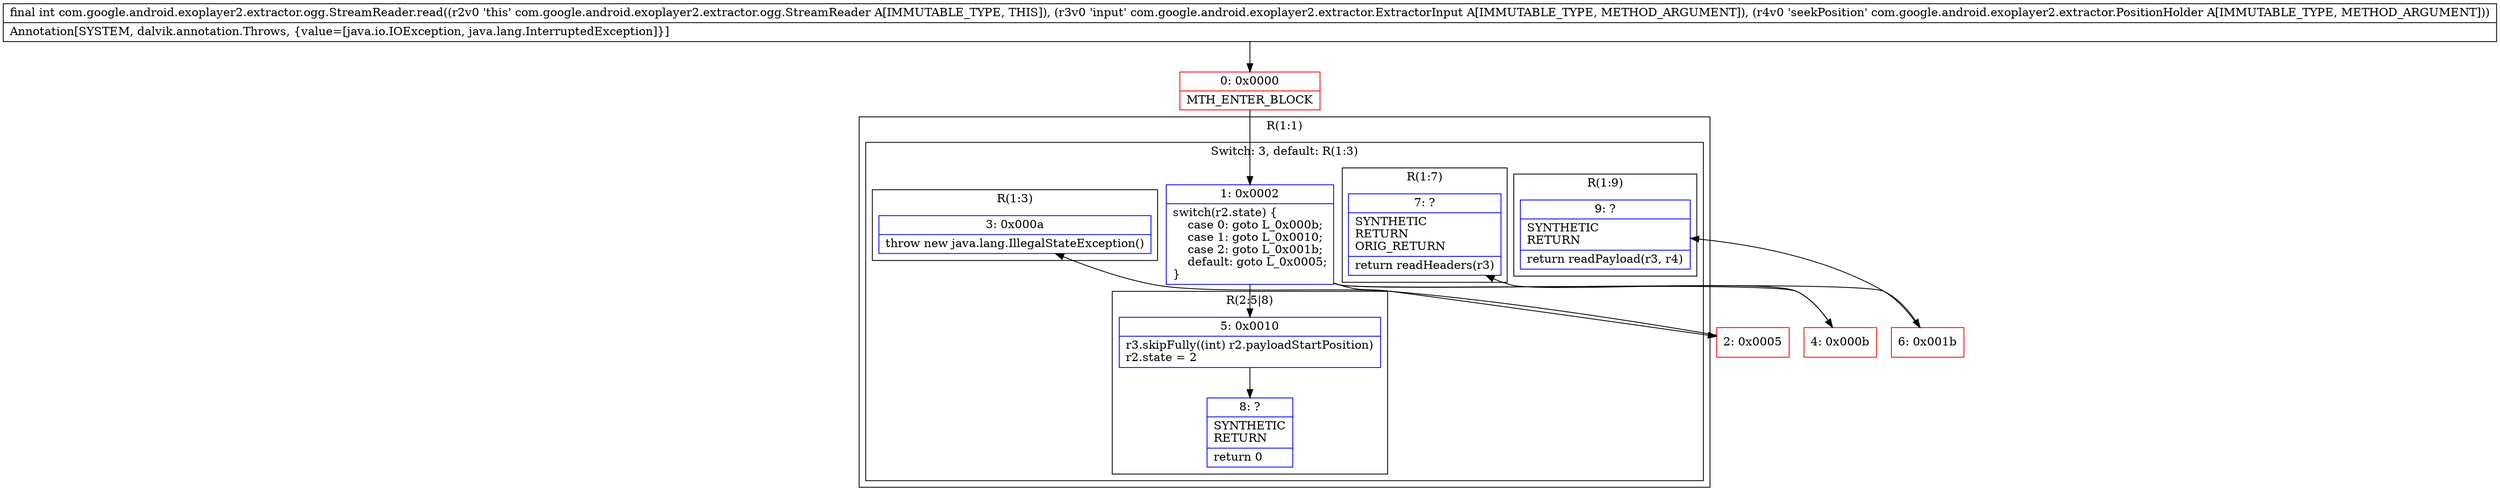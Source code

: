 digraph "CFG forcom.google.android.exoplayer2.extractor.ogg.StreamReader.read(Lcom\/google\/android\/exoplayer2\/extractor\/ExtractorInput;Lcom\/google\/android\/exoplayer2\/extractor\/PositionHolder;)I" {
subgraph cluster_Region_2098437744 {
label = "R(1:1)";
node [shape=record,color=blue];
subgraph cluster_SwitchRegion_1365345572 {
label = "Switch: 3, default: R(1:3)";
node [shape=record,color=blue];
Node_1 [shape=record,label="{1\:\ 0x0002|switch(r2.state) \{\l    case 0: goto L_0x000b;\l    case 1: goto L_0x0010;\l    case 2: goto L_0x001b;\l    default: goto L_0x0005;\l\}\l}"];
subgraph cluster_Region_1284071067 {
label = "R(1:7)";
node [shape=record,color=blue];
Node_7 [shape=record,label="{7\:\ ?|SYNTHETIC\lRETURN\lORIG_RETURN\l|return readHeaders(r3)\l}"];
}
subgraph cluster_Region_18766965 {
label = "R(2:5|8)";
node [shape=record,color=blue];
Node_5 [shape=record,label="{5\:\ 0x0010|r3.skipFully((int) r2.payloadStartPosition)\lr2.state = 2\l}"];
Node_8 [shape=record,label="{8\:\ ?|SYNTHETIC\lRETURN\l|return 0\l}"];
}
subgraph cluster_Region_1612689976 {
label = "R(1:9)";
node [shape=record,color=blue];
Node_9 [shape=record,label="{9\:\ ?|SYNTHETIC\lRETURN\l|return readPayload(r3, r4)\l}"];
}
subgraph cluster_Region_1032475578 {
label = "R(1:3)";
node [shape=record,color=blue];
Node_3 [shape=record,label="{3\:\ 0x000a|throw new java.lang.IllegalStateException()\l}"];
}
}
}
Node_0 [shape=record,color=red,label="{0\:\ 0x0000|MTH_ENTER_BLOCK\l}"];
Node_2 [shape=record,color=red,label="{2\:\ 0x0005}"];
Node_4 [shape=record,color=red,label="{4\:\ 0x000b}"];
Node_6 [shape=record,color=red,label="{6\:\ 0x001b}"];
MethodNode[shape=record,label="{final int com.google.android.exoplayer2.extractor.ogg.StreamReader.read((r2v0 'this' com.google.android.exoplayer2.extractor.ogg.StreamReader A[IMMUTABLE_TYPE, THIS]), (r3v0 'input' com.google.android.exoplayer2.extractor.ExtractorInput A[IMMUTABLE_TYPE, METHOD_ARGUMENT]), (r4v0 'seekPosition' com.google.android.exoplayer2.extractor.PositionHolder A[IMMUTABLE_TYPE, METHOD_ARGUMENT]))  | Annotation[SYSTEM, dalvik.annotation.Throws, \{value=[java.io.IOException, java.lang.InterruptedException]\}]\l}"];
MethodNode -> Node_0;
Node_1 -> Node_2;
Node_1 -> Node_4;
Node_1 -> Node_5;
Node_1 -> Node_6;
Node_5 -> Node_8;
Node_0 -> Node_1;
Node_2 -> Node_3;
Node_4 -> Node_7;
Node_6 -> Node_9;
}

